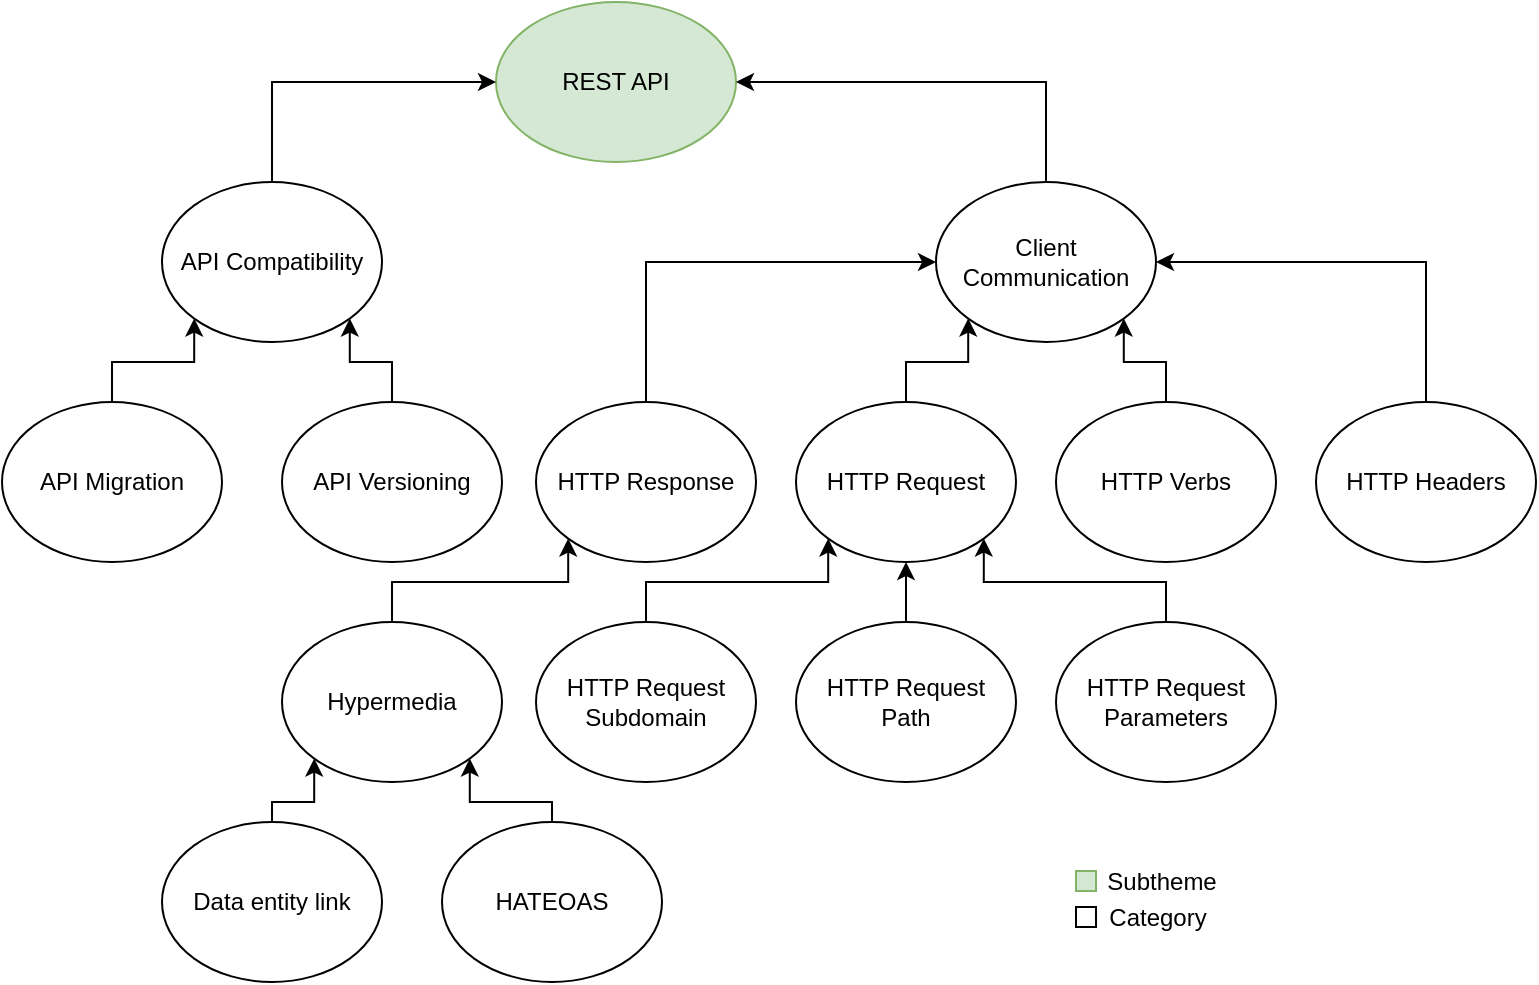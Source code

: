 <mxfile version="24.5.3" type="device">
  <diagram name="Page-1" id="W_DVdPMOir-uvhRmiZk6">
    <mxGraphModel dx="1434" dy="969" grid="1" gridSize="10" guides="1" tooltips="1" connect="1" arrows="1" fold="1" page="1" pageScale="1" pageWidth="850" pageHeight="1100" math="0" shadow="0">
      <root>
        <mxCell id="0" />
        <mxCell id="1" parent="0" />
        <mxCell id="1XIJd5jqnsslgkVnj5lK-1" value="REST API" style="ellipse;whiteSpace=wrap;html=1;fillColor=#d5e8d4;strokeColor=#82b366;" parent="1" vertex="1">
          <mxGeometry x="277" y="170" width="120" height="80" as="geometry" />
        </mxCell>
        <mxCell id="1XIJd5jqnsslgkVnj5lK-11" style="edgeStyle=orthogonalEdgeStyle;rounded=0;orthogonalLoop=1;jettySize=auto;html=1;exitX=0.5;exitY=0;exitDx=0;exitDy=0;entryX=1;entryY=0.5;entryDx=0;entryDy=0;" parent="1" source="1XIJd5jqnsslgkVnj5lK-2" target="1XIJd5jqnsslgkVnj5lK-1" edge="1">
          <mxGeometry relative="1" as="geometry" />
        </mxCell>
        <mxCell id="1XIJd5jqnsslgkVnj5lK-2" value="Client Communication" style="ellipse;whiteSpace=wrap;html=1;" parent="1" vertex="1">
          <mxGeometry x="497" y="260" width="110" height="80" as="geometry" />
        </mxCell>
        <mxCell id="1XIJd5jqnsslgkVnj5lK-12" style="edgeStyle=orthogonalEdgeStyle;rounded=0;orthogonalLoop=1;jettySize=auto;html=1;exitX=0.5;exitY=0;exitDx=0;exitDy=0;entryX=0;entryY=0.5;entryDx=0;entryDy=0;" parent="1" source="1XIJd5jqnsslgkVnj5lK-3" target="1XIJd5jqnsslgkVnj5lK-2" edge="1">
          <mxGeometry relative="1" as="geometry" />
        </mxCell>
        <mxCell id="1XIJd5jqnsslgkVnj5lK-3" value="HTTP Response" style="ellipse;whiteSpace=wrap;html=1;" parent="1" vertex="1">
          <mxGeometry x="297" y="370" width="110" height="80" as="geometry" />
        </mxCell>
        <mxCell id="1XIJd5jqnsslgkVnj5lK-13" style="edgeStyle=orthogonalEdgeStyle;rounded=0;orthogonalLoop=1;jettySize=auto;html=1;exitX=0.5;exitY=0;exitDx=0;exitDy=0;entryX=0;entryY=1;entryDx=0;entryDy=0;" parent="1" source="1XIJd5jqnsslgkVnj5lK-4" target="1XIJd5jqnsslgkVnj5lK-2" edge="1">
          <mxGeometry relative="1" as="geometry" />
        </mxCell>
        <mxCell id="1XIJd5jqnsslgkVnj5lK-4" value="HTTP Request" style="ellipse;whiteSpace=wrap;html=1;" parent="1" vertex="1">
          <mxGeometry x="427" y="370" width="110" height="80" as="geometry" />
        </mxCell>
        <mxCell id="1XIJd5jqnsslgkVnj5lK-14" style="edgeStyle=orthogonalEdgeStyle;rounded=0;orthogonalLoop=1;jettySize=auto;html=1;exitX=0.5;exitY=0;exitDx=0;exitDy=0;entryX=1;entryY=1;entryDx=0;entryDy=0;" parent="1" source="1XIJd5jqnsslgkVnj5lK-5" target="1XIJd5jqnsslgkVnj5lK-2" edge="1">
          <mxGeometry relative="1" as="geometry" />
        </mxCell>
        <mxCell id="1XIJd5jqnsslgkVnj5lK-5" value="HTTP Verbs" style="ellipse;whiteSpace=wrap;html=1;" parent="1" vertex="1">
          <mxGeometry x="557" y="370" width="110" height="80" as="geometry" />
        </mxCell>
        <mxCell id="1XIJd5jqnsslgkVnj5lK-15" style="edgeStyle=orthogonalEdgeStyle;rounded=0;orthogonalLoop=1;jettySize=auto;html=1;entryX=1;entryY=0.5;entryDx=0;entryDy=0;" parent="1" source="1XIJd5jqnsslgkVnj5lK-6" target="1XIJd5jqnsslgkVnj5lK-2" edge="1">
          <mxGeometry relative="1" as="geometry">
            <Array as="points">
              <mxPoint x="742" y="300" />
            </Array>
          </mxGeometry>
        </mxCell>
        <mxCell id="1XIJd5jqnsslgkVnj5lK-6" value="HTTP Headers" style="ellipse;whiteSpace=wrap;html=1;" parent="1" vertex="1">
          <mxGeometry x="687" y="370" width="110" height="80" as="geometry" />
        </mxCell>
        <mxCell id="1XIJd5jqnsslgkVnj5lK-10" style="edgeStyle=orthogonalEdgeStyle;rounded=0;orthogonalLoop=1;jettySize=auto;html=1;exitX=0.5;exitY=0;exitDx=0;exitDy=0;entryX=0;entryY=0.5;entryDx=0;entryDy=0;" parent="1" source="1XIJd5jqnsslgkVnj5lK-7" target="1XIJd5jqnsslgkVnj5lK-1" edge="1">
          <mxGeometry relative="1" as="geometry">
            <mxPoint x="227" y="190" as="targetPoint" />
          </mxGeometry>
        </mxCell>
        <mxCell id="1XIJd5jqnsslgkVnj5lK-7" value="API Compatibility" style="ellipse;whiteSpace=wrap;html=1;" parent="1" vertex="1">
          <mxGeometry x="110" y="260" width="110" height="80" as="geometry" />
        </mxCell>
        <mxCell id="1XIJd5jqnsslgkVnj5lK-17" style="edgeStyle=orthogonalEdgeStyle;rounded=0;orthogonalLoop=1;jettySize=auto;html=1;exitX=0.5;exitY=0;exitDx=0;exitDy=0;entryX=1;entryY=1;entryDx=0;entryDy=0;" parent="1" source="1XIJd5jqnsslgkVnj5lK-8" target="1XIJd5jqnsslgkVnj5lK-7" edge="1">
          <mxGeometry relative="1" as="geometry" />
        </mxCell>
        <mxCell id="1XIJd5jqnsslgkVnj5lK-8" value="API Versioning" style="ellipse;whiteSpace=wrap;html=1;" parent="1" vertex="1">
          <mxGeometry x="170" y="370" width="110" height="80" as="geometry" />
        </mxCell>
        <mxCell id="1XIJd5jqnsslgkVnj5lK-16" style="edgeStyle=orthogonalEdgeStyle;rounded=0;orthogonalLoop=1;jettySize=auto;html=1;exitX=0.5;exitY=0;exitDx=0;exitDy=0;entryX=0;entryY=1;entryDx=0;entryDy=0;" parent="1" source="1XIJd5jqnsslgkVnj5lK-9" target="1XIJd5jqnsslgkVnj5lK-7" edge="1">
          <mxGeometry relative="1" as="geometry" />
        </mxCell>
        <mxCell id="1XIJd5jqnsslgkVnj5lK-9" value="API Migration" style="ellipse;whiteSpace=wrap;html=1;" parent="1" vertex="1">
          <mxGeometry x="30" y="370" width="110" height="80" as="geometry" />
        </mxCell>
        <mxCell id="U0yIJ4Tdos49neY1ZDmv-8" style="edgeStyle=orthogonalEdgeStyle;rounded=0;orthogonalLoop=1;jettySize=auto;html=1;entryX=0;entryY=1;entryDx=0;entryDy=0;" parent="1" source="U0yIJ4Tdos49neY1ZDmv-1" target="1XIJd5jqnsslgkVnj5lK-4" edge="1">
          <mxGeometry relative="1" as="geometry">
            <Array as="points">
              <mxPoint x="352" y="460" />
              <mxPoint x="443" y="460" />
            </Array>
          </mxGeometry>
        </mxCell>
        <mxCell id="U0yIJ4Tdos49neY1ZDmv-1" value="HTTP Request&lt;div&gt;Subdomain&lt;/div&gt;" style="ellipse;whiteSpace=wrap;html=1;" parent="1" vertex="1">
          <mxGeometry x="297" y="480" width="110" height="80" as="geometry" />
        </mxCell>
        <mxCell id="U0yIJ4Tdos49neY1ZDmv-7" style="edgeStyle=orthogonalEdgeStyle;rounded=0;orthogonalLoop=1;jettySize=auto;html=1;exitX=0.5;exitY=0;exitDx=0;exitDy=0;entryX=0.5;entryY=1;entryDx=0;entryDy=0;" parent="1" source="U0yIJ4Tdos49neY1ZDmv-4" target="1XIJd5jqnsslgkVnj5lK-4" edge="1">
          <mxGeometry relative="1" as="geometry" />
        </mxCell>
        <mxCell id="U0yIJ4Tdos49neY1ZDmv-4" value="HTTP Request&lt;div&gt;Path&lt;/div&gt;" style="ellipse;whiteSpace=wrap;html=1;" parent="1" vertex="1">
          <mxGeometry x="427" y="480" width="110" height="80" as="geometry" />
        </mxCell>
        <mxCell id="U0yIJ4Tdos49neY1ZDmv-6" style="edgeStyle=orthogonalEdgeStyle;rounded=0;orthogonalLoop=1;jettySize=auto;html=1;entryX=1;entryY=1;entryDx=0;entryDy=0;" parent="1" source="U0yIJ4Tdos49neY1ZDmv-5" target="1XIJd5jqnsslgkVnj5lK-4" edge="1">
          <mxGeometry relative="1" as="geometry">
            <Array as="points">
              <mxPoint x="612" y="460" />
              <mxPoint x="521" y="460" />
            </Array>
          </mxGeometry>
        </mxCell>
        <mxCell id="U0yIJ4Tdos49neY1ZDmv-5" value="HTTP Request&lt;div&gt;Parameters&lt;/div&gt;" style="ellipse;whiteSpace=wrap;html=1;" parent="1" vertex="1">
          <mxGeometry x="557" y="480" width="110" height="80" as="geometry" />
        </mxCell>
        <mxCell id="zad8mA6hlos0SojuvQlj-2" style="edgeStyle=orthogonalEdgeStyle;rounded=0;orthogonalLoop=1;jettySize=auto;html=1;entryX=0;entryY=1;entryDx=0;entryDy=0;exitX=0.5;exitY=0;exitDx=0;exitDy=0;" parent="1" source="zad8mA6hlos0SojuvQlj-1" target="1XIJd5jqnsslgkVnj5lK-3" edge="1">
          <mxGeometry relative="1" as="geometry">
            <Array as="points">
              <mxPoint x="225" y="460" />
              <mxPoint x="313" y="460" />
            </Array>
          </mxGeometry>
        </mxCell>
        <mxCell id="zad8mA6hlos0SojuvQlj-1" value="Hypermedia" style="ellipse;whiteSpace=wrap;html=1;" parent="1" vertex="1">
          <mxGeometry x="170" y="480" width="110" height="80" as="geometry" />
        </mxCell>
        <mxCell id="zad8mA6hlos0SojuvQlj-5" style="edgeStyle=orthogonalEdgeStyle;rounded=0;orthogonalLoop=1;jettySize=auto;html=1;entryX=0;entryY=1;entryDx=0;entryDy=0;" parent="1" source="zad8mA6hlos0SojuvQlj-3" target="zad8mA6hlos0SojuvQlj-1" edge="1">
          <mxGeometry relative="1" as="geometry">
            <Array as="points">
              <mxPoint x="165" y="570" />
              <mxPoint x="186" y="570" />
            </Array>
          </mxGeometry>
        </mxCell>
        <mxCell id="zad8mA6hlos0SojuvQlj-3" value="Data entity link" style="ellipse;whiteSpace=wrap;html=1;" parent="1" vertex="1">
          <mxGeometry x="110" y="580" width="110" height="80" as="geometry" />
        </mxCell>
        <mxCell id="zad8mA6hlos0SojuvQlj-6" style="edgeStyle=orthogonalEdgeStyle;rounded=0;orthogonalLoop=1;jettySize=auto;html=1;exitX=0.5;exitY=0;exitDx=0;exitDy=0;entryX=1;entryY=1;entryDx=0;entryDy=0;" parent="1" source="zad8mA6hlos0SojuvQlj-4" target="zad8mA6hlos0SojuvQlj-1" edge="1">
          <mxGeometry relative="1" as="geometry">
            <Array as="points">
              <mxPoint x="305" y="570" />
              <mxPoint x="264" y="570" />
            </Array>
          </mxGeometry>
        </mxCell>
        <mxCell id="zad8mA6hlos0SojuvQlj-4" value="HATEOAS" style="ellipse;whiteSpace=wrap;html=1;" parent="1" vertex="1">
          <mxGeometry x="250" y="580" width="110" height="80" as="geometry" />
        </mxCell>
        <mxCell id="FINELZGGdNeHAkDgq9X0-2" value="" style="rounded=0;whiteSpace=wrap;html=1;fillColor=#d5e8d4;strokeColor=#82b366;" vertex="1" parent="1">
          <mxGeometry x="567" y="604.5" width="10" height="10" as="geometry" />
        </mxCell>
        <mxCell id="FINELZGGdNeHAkDgq9X0-4" value="Subtheme" style="text;html=1;align=center;verticalAlign=middle;whiteSpace=wrap;rounded=0;" vertex="1" parent="1">
          <mxGeometry x="585" y="600" width="50" height="19" as="geometry" />
        </mxCell>
        <mxCell id="FINELZGGdNeHAkDgq9X0-5" value="" style="rounded=0;whiteSpace=wrap;html=1;" vertex="1" parent="1">
          <mxGeometry x="567" y="622.5" width="10" height="10" as="geometry" />
        </mxCell>
        <mxCell id="FINELZGGdNeHAkDgq9X0-6" value="Category" style="text;html=1;align=center;verticalAlign=middle;whiteSpace=wrap;rounded=0;" vertex="1" parent="1">
          <mxGeometry x="583" y="618" width="50" height="19" as="geometry" />
        </mxCell>
      </root>
    </mxGraphModel>
  </diagram>
</mxfile>
